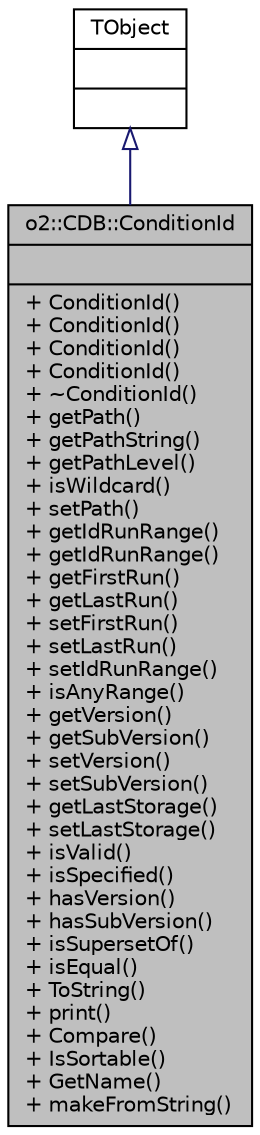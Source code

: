 digraph "o2::CDB::ConditionId"
{
 // INTERACTIVE_SVG=YES
  bgcolor="transparent";
  edge [fontname="Helvetica",fontsize="10",labelfontname="Helvetica",labelfontsize="10"];
  node [fontname="Helvetica",fontsize="10",shape=record];
  Node1 [label="{o2::CDB::ConditionId\n||+ ConditionId()\l+ ConditionId()\l+ ConditionId()\l+ ConditionId()\l+ ~ConditionId()\l+ getPath()\l+ getPathString()\l+ getPathLevel()\l+ isWildcard()\l+ setPath()\l+ getIdRunRange()\l+ getIdRunRange()\l+ getFirstRun()\l+ getLastRun()\l+ setFirstRun()\l+ setLastRun()\l+ setIdRunRange()\l+ isAnyRange()\l+ getVersion()\l+ getSubVersion()\l+ setVersion()\l+ setSubVersion()\l+ getLastStorage()\l+ setLastStorage()\l+ isValid()\l+ isSpecified()\l+ hasVersion()\l+ hasSubVersion()\l+ isSupersetOf()\l+ isEqual()\l+ ToString()\l+ print()\l+ Compare()\l+ IsSortable()\l+ GetName()\l+ makeFromString()\l}",height=0.2,width=0.4,color="black", fillcolor="grey75", style="filled" fontcolor="black"];
  Node2 -> Node1 [dir="back",color="midnightblue",fontsize="10",style="solid",arrowtail="onormal",fontname="Helvetica"];
  Node2 [label="{TObject\n||}",height=0.2,width=0.4,color="black",URL="$d5/d0f/classTObject.html"];
}
